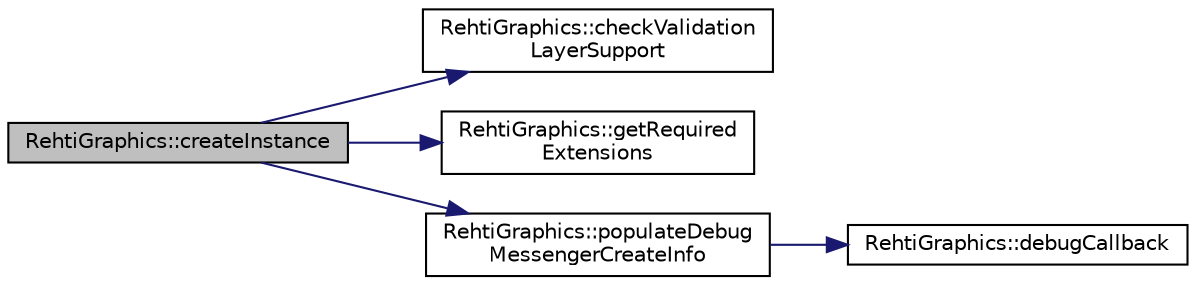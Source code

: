 digraph "RehtiGraphics::createInstance"
{
 // LATEX_PDF_SIZE
  edge [fontname="Helvetica",fontsize="10",labelfontname="Helvetica",labelfontsize="10"];
  node [fontname="Helvetica",fontsize="10",shape=record];
  rankdir="LR";
  Node1 [label="RehtiGraphics::createInstance",height=0.2,width=0.4,color="black", fillcolor="grey75", style="filled", fontcolor="black",tooltip="Creates vulkan instance."];
  Node1 -> Node2 [color="midnightblue",fontsize="10",style="solid",fontname="Helvetica"];
  Node2 [label="RehtiGraphics::checkValidation\lLayerSupport",height=0.2,width=0.4,color="black", fillcolor="white", style="filled",URL="$classRehtiGraphics.html#ac589482bb07e8473c46cbb6fc67a3740",tooltip="Checks whether the given device supports the required layers."];
  Node1 -> Node3 [color="midnightblue",fontsize="10",style="solid",fontname="Helvetica"];
  Node3 [label="RehtiGraphics::getRequired\lExtensions",height=0.2,width=0.4,color="black", fillcolor="white", style="filled",URL="$classRehtiGraphics.html#a732a16966142700e2323acc6007286a1",tooltip="Returns the required extensions as c strings."];
  Node1 -> Node4 [color="midnightblue",fontsize="10",style="solid",fontname="Helvetica"];
  Node4 [label="RehtiGraphics::populateDebug\lMessengerCreateInfo",height=0.2,width=0.4,color="black", fillcolor="white", style="filled",URL="$classRehtiGraphics.html#a48c28ff35dd115c2deb3ee8cc99490c6",tooltip="Populates the debug messenger info."];
  Node4 -> Node5 [color="midnightblue",fontsize="10",style="solid",fontname="Helvetica"];
  Node5 [label="RehtiGraphics::debugCallback",height=0.2,width=0.4,color="black", fillcolor="white", style="filled",URL="$classRehtiGraphics.html#afc773ddc6b8f3d70bf0a8031577f3ceb",tooltip=" "];
}
